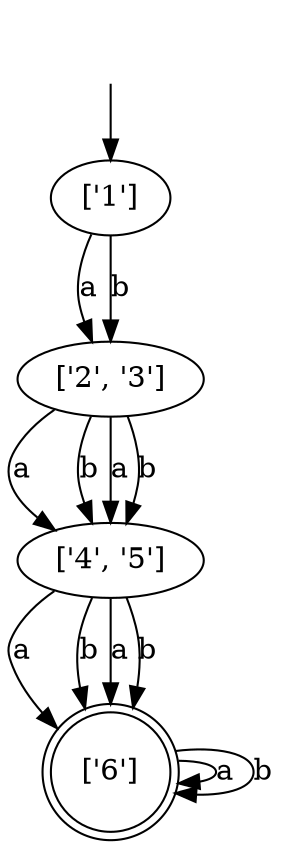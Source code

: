 digraph {
	start [style=invis]
	start -> "['1']"
	"['1']" -> "['2', '3']" [label=a]
	"['1']" -> "['2', '3']" [label=b]
	"['6']" [shape=doublecircle]
	"['6']" -> "['6']" [label=a]
	"['6']" -> "['6']" [label=b]
	"['4', '5']" -> "['6']" [label=a]
	"['4', '5']" -> "['6']" [label=b]
	"['4', '5']" -> "['6']" [label=a]
	"['4', '5']" -> "['6']" [label=b]
	"['2', '3']" -> "['4', '5']" [label=a]
	"['2', '3']" -> "['4', '5']" [label=b]
	"['2', '3']" -> "['4', '5']" [label=a]
	"['2', '3']" -> "['4', '5']" [label=b]
}
